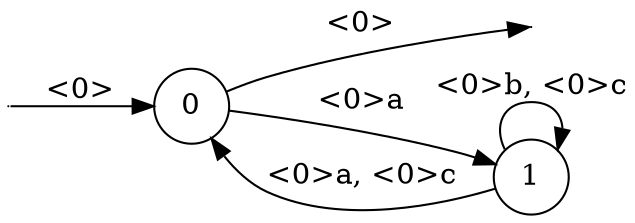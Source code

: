 digraph
{
  vcsn_context = "lal(abc), zmin"
  rankdir = LR
  {
    node [shape = point, width = 0]
    I0
    F0
  }
  {
    node [shape = circle]
    0
    1
  }
  I0 -> 0 [label = "<0>"]
  0 -> F0 [label = "<0>"]
  0 -> 1 [label = "<0>a"]
  1 -> 0 [label = "<0>a, <0>c"]
  1 -> 1 [label = "<0>b, <0>c"]
}
